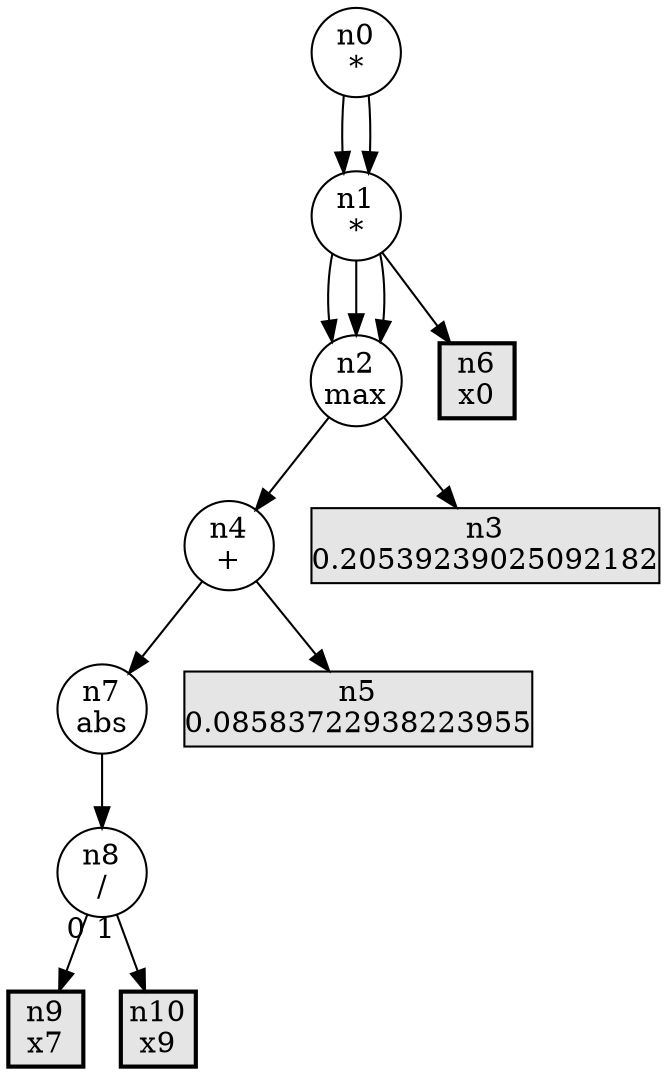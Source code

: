digraph {
margin="0"
/* Operator nodes */
node[margin="0",shape="circle",style="filled",fillcolor="white",penwidth="1.0"]
  n0 [label="n0\n*"];
  n1 [label="n1\n*"];
  n2 [label="n2\nmax"];
  n4 [label="n4\n+"];
  n7 [label="n7\nabs"];
  n8 [label="n8\n/"];
/* Constant nodes */
node[margin="0",shape="rectangle",style="filled",fillcolor="grey90",penwidth="1.0"]
  n3 [label="n3\n0.20539239025092182"];
  n5 [label="n5\n0.08583722938223955"];
/* Operator nodes */
node[margin="0",shape="square",style="filled",fillcolor="grey90",penwidth="2.0"]
  n6 [label="n6\nx0"];
  n9 [label="n9\nx7"];
  n10 [label="n10\nx9"];
/* Links */
  n0 -> n1
  n0 -> n1
  n1 -> n2
  n1 -> n2
  n1 -> n2
  n1 -> n6
  n2 -> n3
  n2 -> n4
  n4 -> n5
  n4 -> n7
  n7 -> n8
  n8 -> n9 [taillabel="0"]
  n8 -> n10 [taillabel="1"]
}